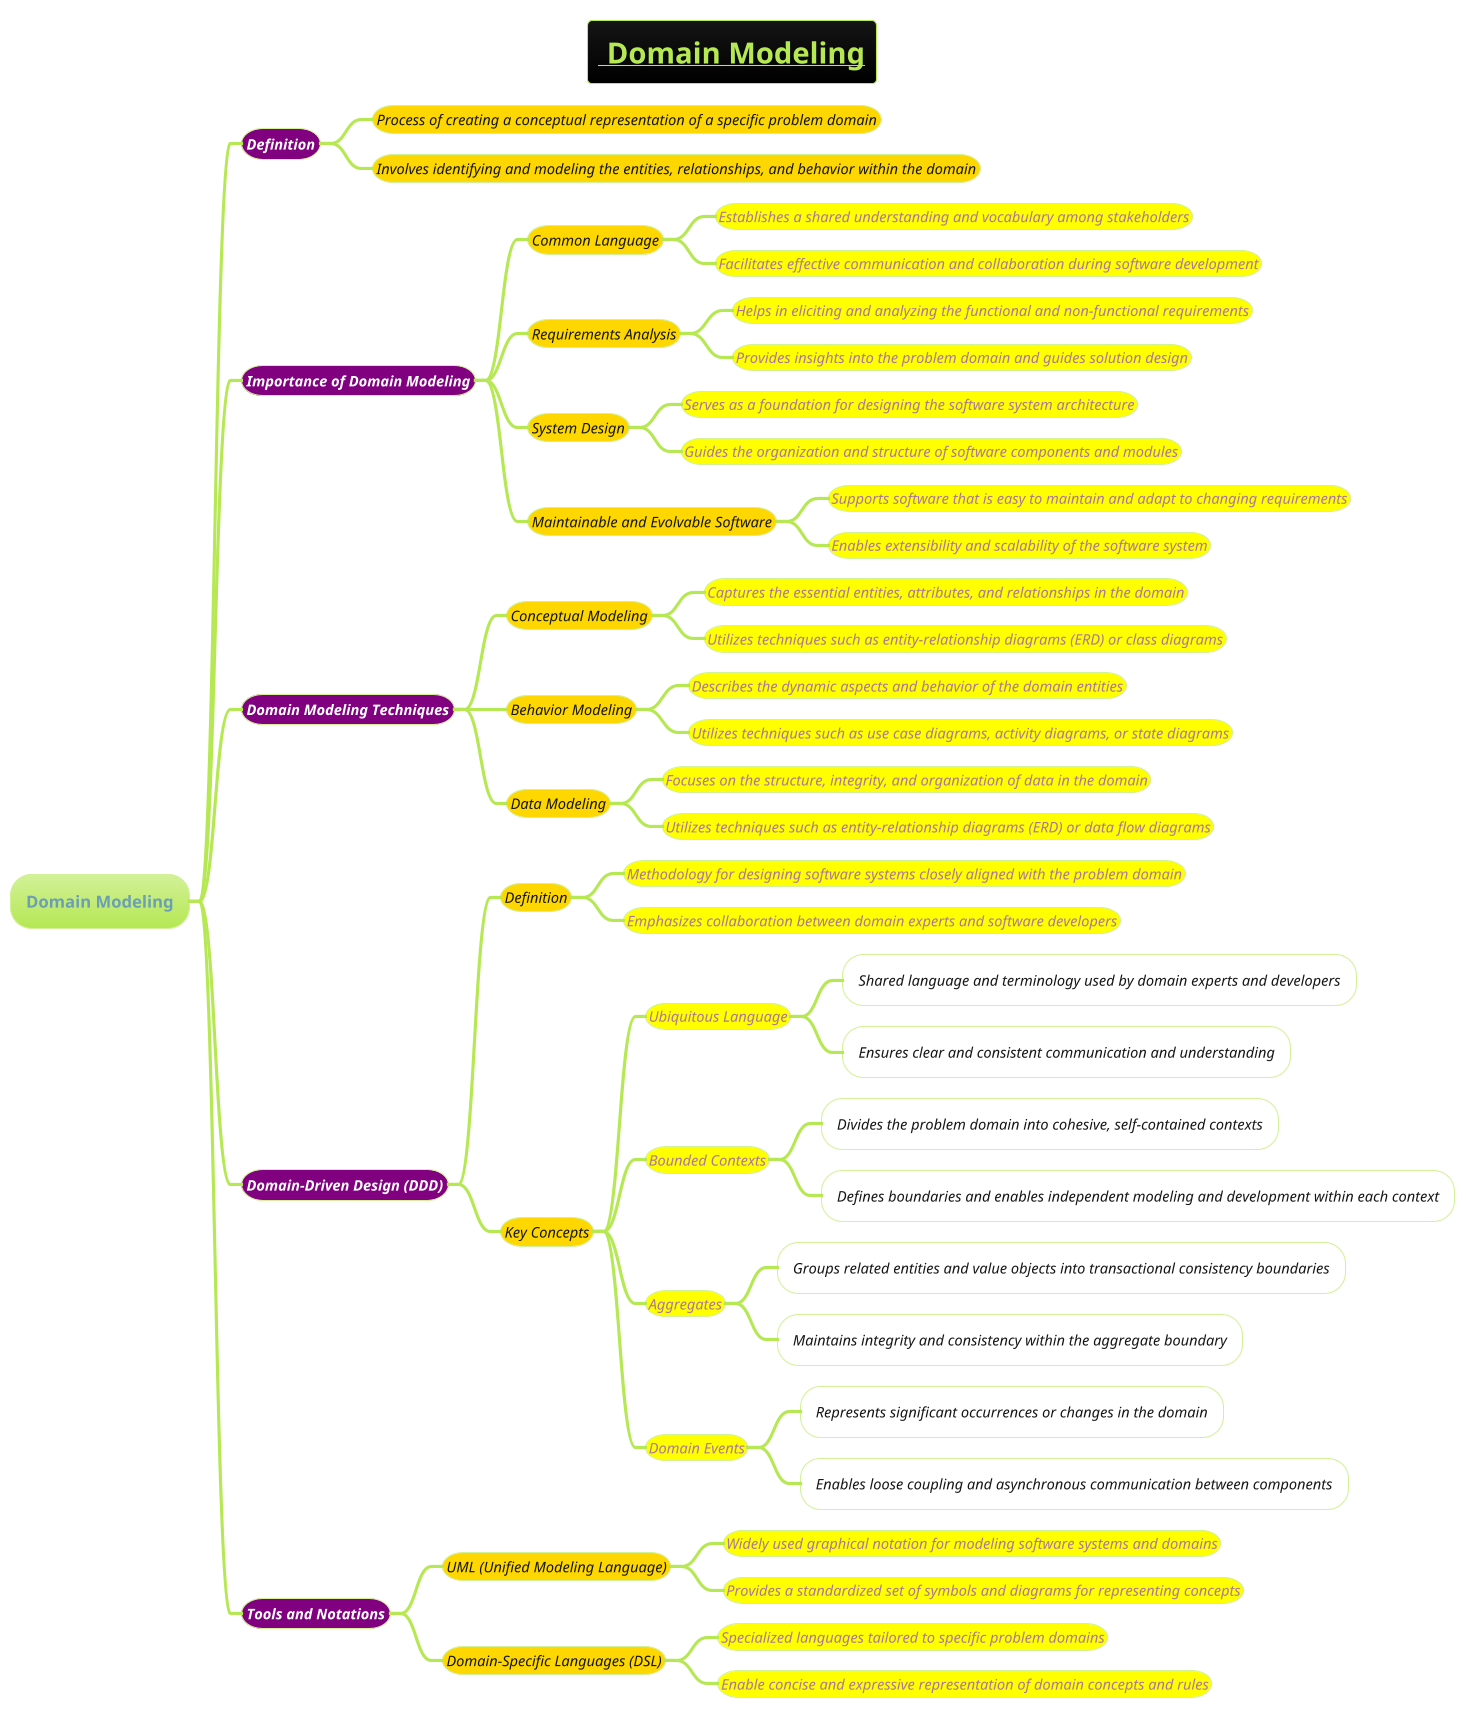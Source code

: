 @startmindmap

skinparam node {
    BorderColor DarkGray
    BackgroundColor White
}

skinparam connector {
    LineColor DarkGray
}
!theme hacker

title =__ Domain Modeling__
* Domain Modeling

**[#purple] ====<size:14><color #white>Definition
***[#gold] ====<size:14>Process of creating a conceptual representation of a specific problem domain
***[#gold] ====<size:14>Involves identifying and modeling the entities, relationships, and behavior within the domain

**[#purple] ====<size:14><color #white>Importance of Domain Modeling
***[#gold] ====<size:14>Common Language
****[#yellow] ====<size:14>Establishes a shared understanding and vocabulary among stakeholders
****[#yellow] ====<size:14>Facilitates effective communication and collaboration during software development

***[#gold] ====<size:14>Requirements Analysis
****[#yellow] ====<size:14>Helps in eliciting and analyzing the functional and non-functional requirements
****[#yellow] ====<size:14>Provides insights into the problem domain and guides solution design

***[#gold] ====<size:14>System Design
****[#yellow] ====<size:14>Serves as a foundation for designing the software system architecture
****[#yellow] ====<size:14>Guides the organization and structure of software components and modules

***[#gold] ====<size:14>Maintainable and Evolvable Software
****[#yellow] ====<size:14>Supports software that is easy to maintain and adapt to changing requirements
****[#yellow] ====<size:14>Enables extensibility and scalability of the software system

**[#purple] ====<size:14><color #white>Domain Modeling Techniques

***[#gold] ====<size:14>Conceptual Modeling
****[#yellow] ====<size:14>Captures the essential entities, attributes, and relationships in the domain
****[#yellow] ====<size:14>Utilizes techniques such as entity-relationship diagrams (ERD) or class diagrams

***[#gold] ====<size:14>Behavior Modeling
****[#yellow] ====<size:14>Describes the dynamic aspects and behavior of the domain entities
****[#yellow] ====<size:14>Utilizes techniques such as use case diagrams, activity diagrams, or state diagrams

***[#gold] ====<size:14>Data Modeling
****[#yellow] ====<size:14>Focuses on the structure, integrity, and organization of data in the domain
****[#yellow] ====<size:14>Utilizes techniques such as entity-relationship diagrams (ERD) or data flow diagrams

**[#purple] ====<size:14><color #white>Domain-Driven Design (DDD)

***[#gold] ====<size:14>Definition
****[#yellow] ====<size:14>Methodology for designing software systems closely aligned with the problem domain
****[#yellow] ====<size:14>Emphasizes collaboration between domain experts and software developers

***[#gold] ====<size:14>Key Concepts
****[#yellow] ====<size:14>Ubiquitous Language
*****[#white] ====<size:14>Shared language and terminology used by domain experts and developers
*****[#white] ====<size:14>Ensures clear and consistent communication and understanding

****[#yellow] ====<size:14>Bounded Contexts
*****[#white] ====<size:14>Divides the problem domain into cohesive, self-contained contexts
*****[#white] ====<size:14>Defines boundaries and enables independent modeling and development within each context

****[#yellow] ====<size:14>Aggregates
*****[#white] ====<size:14>Groups related entities and value objects into transactional consistency boundaries
*****[#white] ====<size:14>Maintains integrity and consistency within the aggregate boundary

****[#yellow] ====<size:14>Domain Events
*****[#white] ====<size:14>Represents significant occurrences or changes in the domain
*****[#white] ====<size:14>Enables loose coupling and asynchronous communication between components

**[#purple] ====<size:14><color #white>Tools and Notations
***[#gold] ====<size:14>UML (Unified Modeling Language)
****[#yellow] ====<size:14>Widely used graphical notation for modeling software systems and domains
****[#yellow] ====<size:14>Provides a standardized set of symbols and diagrams for representing concepts

***[#gold] ====<size:14>Domain-Specific Languages (DSL)
****[#yellow] ====<size:14>Specialized languages tailored to specific problem domains
****[#yellow] ====<size:14>Enable concise and expressive representation of domain concepts and rules

@endmindmap
